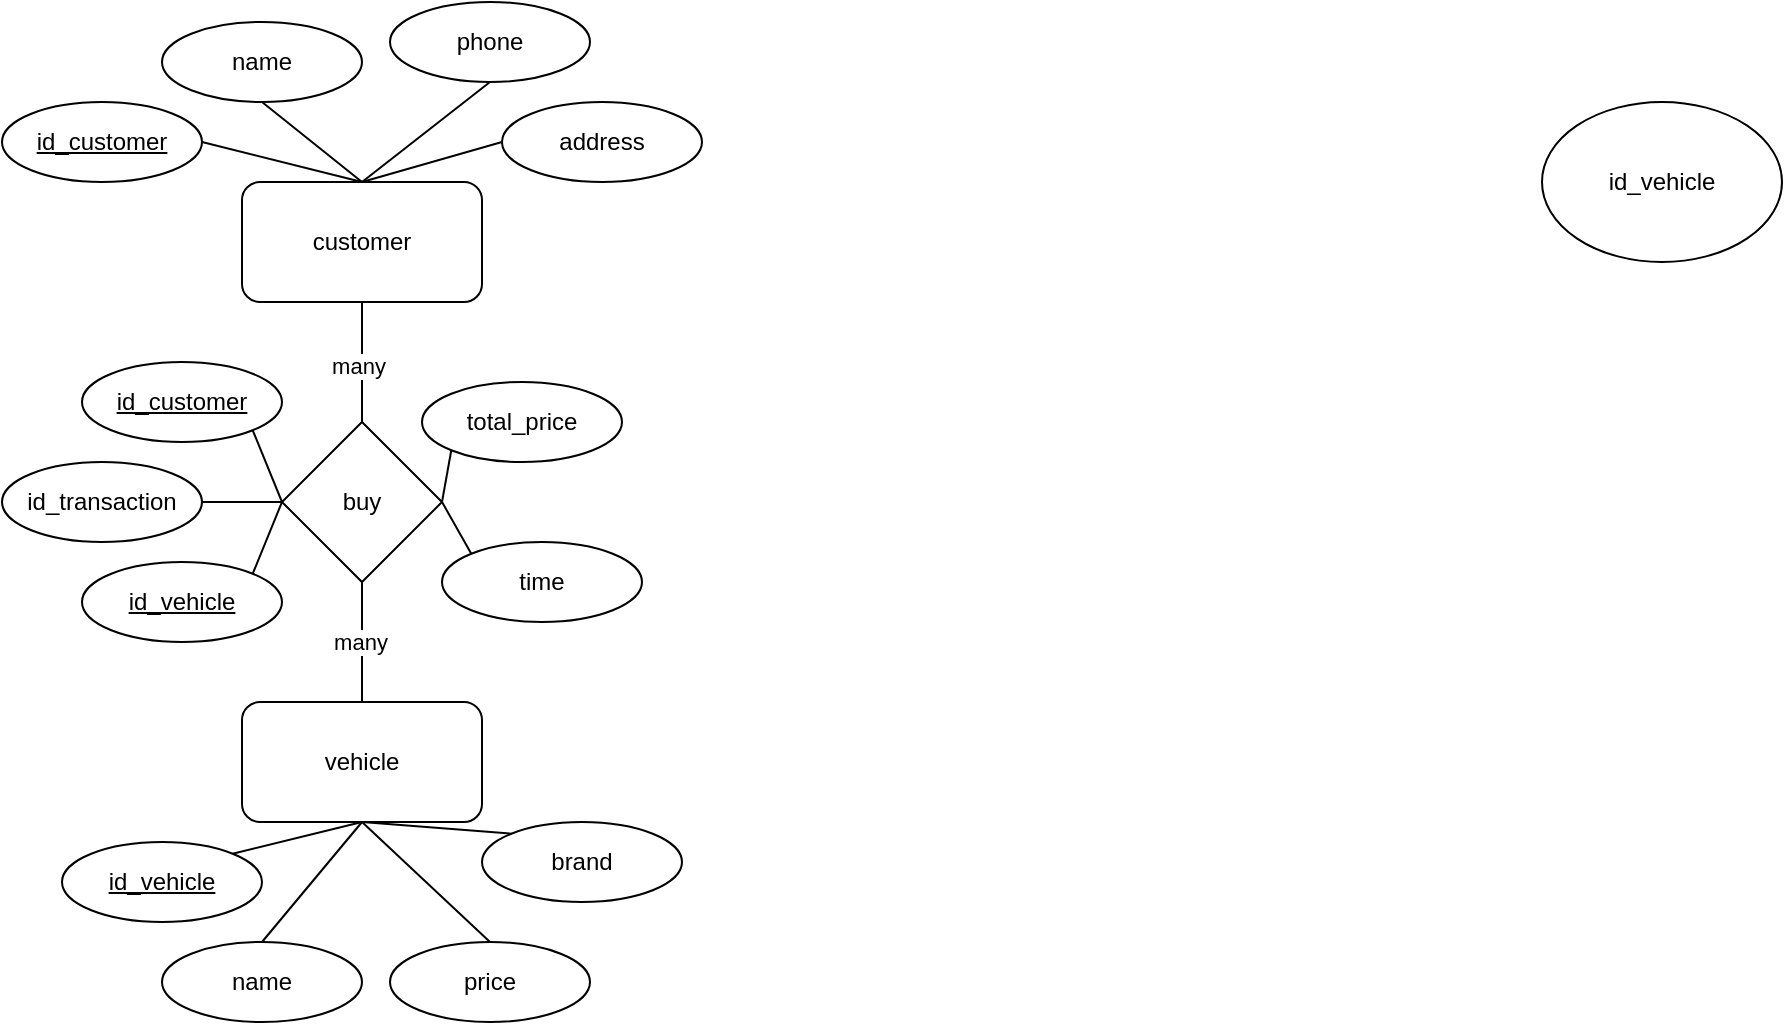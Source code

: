 <mxfile version="20.7.4" type="github">
  <diagram id="qGHHFNvSfQYYHGSqGbYn" name="Page-1">
    <mxGraphModel dx="741" dy="494" grid="1" gridSize="10" guides="1" tooltips="1" connect="1" arrows="1" fold="1" page="1" pageScale="1" pageWidth="827" pageHeight="1169" math="0" shadow="0">
      <root>
        <mxCell id="0" />
        <mxCell id="1" parent="0" />
        <mxCell id="mBEtbUJmRHuCKzwVinpD-1" value="customer" style="rounded=1;whiteSpace=wrap;html=1;" vertex="1" parent="1">
          <mxGeometry x="240" y="160" width="120" height="60" as="geometry" />
        </mxCell>
        <mxCell id="mBEtbUJmRHuCKzwVinpD-2" value="buy" style="rhombus;whiteSpace=wrap;html=1;" vertex="1" parent="1">
          <mxGeometry x="260" y="280" width="80" height="80" as="geometry" />
        </mxCell>
        <mxCell id="mBEtbUJmRHuCKzwVinpD-7" value="vehicle" style="rounded=1;whiteSpace=wrap;html=1;" vertex="1" parent="1">
          <mxGeometry x="240" y="420" width="120" height="60" as="geometry" />
        </mxCell>
        <mxCell id="mBEtbUJmRHuCKzwVinpD-9" value="name" style="ellipse;whiteSpace=wrap;html=1;" vertex="1" parent="1">
          <mxGeometry x="200" y="80" width="100" height="40" as="geometry" />
        </mxCell>
        <mxCell id="mBEtbUJmRHuCKzwVinpD-10" value="address" style="ellipse;whiteSpace=wrap;html=1;" vertex="1" parent="1">
          <mxGeometry x="370" y="120" width="100" height="40" as="geometry" />
        </mxCell>
        <mxCell id="mBEtbUJmRHuCKzwVinpD-13" value="" style="endArrow=none;html=1;rounded=0;exitX=0.5;exitY=0;exitDx=0;exitDy=0;entryX=0.5;entryY=1;entryDx=0;entryDy=0;" edge="1" parent="1" source="mBEtbUJmRHuCKzwVinpD-1" target="mBEtbUJmRHuCKzwVinpD-9">
          <mxGeometry width="50" height="50" relative="1" as="geometry">
            <mxPoint x="195" y="230" as="sourcePoint" />
            <mxPoint x="190" y="210" as="targetPoint" />
          </mxGeometry>
        </mxCell>
        <mxCell id="mBEtbUJmRHuCKzwVinpD-14" value="" style="endArrow=none;html=1;rounded=0;exitX=0;exitY=0.5;exitDx=0;exitDy=0;entryX=0.5;entryY=0;entryDx=0;entryDy=0;" edge="1" parent="1" source="mBEtbUJmRHuCKzwVinpD-10" target="mBEtbUJmRHuCKzwVinpD-1">
          <mxGeometry width="50" height="50" relative="1" as="geometry">
            <mxPoint x="350" y="290" as="sourcePoint" />
            <mxPoint x="400" y="240" as="targetPoint" />
          </mxGeometry>
        </mxCell>
        <mxCell id="mBEtbUJmRHuCKzwVinpD-16" value="" style="endArrow=none;html=1;rounded=0;entryX=0.5;entryY=0;entryDx=0;entryDy=0;exitX=0.5;exitY=1;exitDx=0;exitDy=0;" edge="1" parent="1" source="mBEtbUJmRHuCKzwVinpD-1" target="mBEtbUJmRHuCKzwVinpD-2">
          <mxGeometry width="50" height="50" relative="1" as="geometry">
            <mxPoint x="280" y="250" as="sourcePoint" />
            <mxPoint x="280" y="430" as="targetPoint" />
          </mxGeometry>
        </mxCell>
        <mxCell id="mBEtbUJmRHuCKzwVinpD-17" value="many" style="edgeLabel;html=1;align=center;verticalAlign=middle;resizable=0;points=[];" vertex="1" connectable="0" parent="mBEtbUJmRHuCKzwVinpD-16">
          <mxGeometry x="0.067" y="-2" relative="1" as="geometry">
            <mxPoint as="offset" />
          </mxGeometry>
        </mxCell>
        <mxCell id="mBEtbUJmRHuCKzwVinpD-18" value="" style="endArrow=none;html=1;rounded=0;entryX=0.5;entryY=0;entryDx=0;entryDy=0;exitX=0.5;exitY=1;exitDx=0;exitDy=0;" edge="1" parent="1" source="mBEtbUJmRHuCKzwVinpD-2" target="mBEtbUJmRHuCKzwVinpD-7">
          <mxGeometry width="50" height="50" relative="1" as="geometry">
            <mxPoint x="560" y="300.0" as="sourcePoint" />
            <mxPoint x="620" y="300" as="targetPoint" />
          </mxGeometry>
        </mxCell>
        <mxCell id="mBEtbUJmRHuCKzwVinpD-19" value="many" style="edgeLabel;html=1;align=center;verticalAlign=middle;resizable=0;points=[];" vertex="1" connectable="0" parent="mBEtbUJmRHuCKzwVinpD-18">
          <mxGeometry y="-1" relative="1" as="geometry">
            <mxPoint as="offset" />
          </mxGeometry>
        </mxCell>
        <mxCell id="mBEtbUJmRHuCKzwVinpD-20" value="name" style="ellipse;whiteSpace=wrap;html=1;" vertex="1" parent="1">
          <mxGeometry x="200" y="540" width="100" height="40" as="geometry" />
        </mxCell>
        <mxCell id="mBEtbUJmRHuCKzwVinpD-21" value="brand" style="ellipse;whiteSpace=wrap;html=1;" vertex="1" parent="1">
          <mxGeometry x="360" y="480" width="100" height="40" as="geometry" />
        </mxCell>
        <mxCell id="mBEtbUJmRHuCKzwVinpD-22" value="" style="endArrow=none;html=1;rounded=0;exitX=0.5;exitY=1;exitDx=0;exitDy=0;entryX=0.5;entryY=0;entryDx=0;entryDy=0;" edge="1" parent="1" source="mBEtbUJmRHuCKzwVinpD-7" target="mBEtbUJmRHuCKzwVinpD-20">
          <mxGeometry width="50" height="50" relative="1" as="geometry">
            <mxPoint x="200" y="500" as="sourcePoint" />
            <mxPoint x="250" y="450" as="targetPoint" />
          </mxGeometry>
        </mxCell>
        <mxCell id="mBEtbUJmRHuCKzwVinpD-23" value="" style="endArrow=none;html=1;rounded=0;entryX=0.5;entryY=1;entryDx=0;entryDy=0;exitX=0;exitY=0;exitDx=0;exitDy=0;" edge="1" parent="1" source="mBEtbUJmRHuCKzwVinpD-21" target="mBEtbUJmRHuCKzwVinpD-7">
          <mxGeometry width="50" height="50" relative="1" as="geometry">
            <mxPoint x="200" y="500" as="sourcePoint" />
            <mxPoint x="250" y="450" as="targetPoint" />
          </mxGeometry>
        </mxCell>
        <mxCell id="mBEtbUJmRHuCKzwVinpD-24" value="id_customer" style="ellipse;whiteSpace=wrap;html=1;fontStyle=4" vertex="1" parent="1">
          <mxGeometry x="120" y="120" width="100" height="40" as="geometry" />
        </mxCell>
        <mxCell id="mBEtbUJmRHuCKzwVinpD-25" value="id_vehicle" style="ellipse;whiteSpace=wrap;html=1;fontStyle=4" vertex="1" parent="1">
          <mxGeometry x="150" y="490" width="100" height="40" as="geometry" />
        </mxCell>
        <mxCell id="mBEtbUJmRHuCKzwVinpD-26" value="id_customer" style="ellipse;whiteSpace=wrap;html=1;fontStyle=4" vertex="1" parent="1">
          <mxGeometry x="160" y="250.0" width="100" height="40" as="geometry" />
        </mxCell>
        <mxCell id="mBEtbUJmRHuCKzwVinpD-27" value="id_vehicle" style="ellipse;whiteSpace=wrap;html=1;" vertex="1" parent="1">
          <mxGeometry x="890" y="120" width="120" height="80" as="geometry" />
        </mxCell>
        <mxCell id="mBEtbUJmRHuCKzwVinpD-28" value="" style="endArrow=none;html=1;rounded=0;exitX=0.5;exitY=0;exitDx=0;exitDy=0;entryX=1;entryY=0.5;entryDx=0;entryDy=0;" edge="1" parent="1" source="mBEtbUJmRHuCKzwVinpD-1" target="mBEtbUJmRHuCKzwVinpD-24">
          <mxGeometry width="50" height="50" relative="1" as="geometry">
            <mxPoint x="310" y="310" as="sourcePoint" />
            <mxPoint x="360" y="260" as="targetPoint" />
          </mxGeometry>
        </mxCell>
        <mxCell id="mBEtbUJmRHuCKzwVinpD-29" value="" style="endArrow=none;html=1;rounded=0;entryX=1;entryY=0;entryDx=0;entryDy=0;exitX=0.5;exitY=1;exitDx=0;exitDy=0;" edge="1" parent="1" source="mBEtbUJmRHuCKzwVinpD-7" target="mBEtbUJmRHuCKzwVinpD-25">
          <mxGeometry width="50" height="50" relative="1" as="geometry">
            <mxPoint x="290" y="500" as="sourcePoint" />
            <mxPoint x="340" y="450" as="targetPoint" />
          </mxGeometry>
        </mxCell>
        <mxCell id="mBEtbUJmRHuCKzwVinpD-30" value="id_vehicle" style="ellipse;whiteSpace=wrap;html=1;fontStyle=4" vertex="1" parent="1">
          <mxGeometry x="160" y="350" width="100" height="40" as="geometry" />
        </mxCell>
        <mxCell id="mBEtbUJmRHuCKzwVinpD-31" value="" style="endArrow=none;html=1;rounded=0;entryX=0;entryY=0.5;entryDx=0;entryDy=0;exitX=1;exitY=1;exitDx=0;exitDy=0;" edge="1" parent="1" source="mBEtbUJmRHuCKzwVinpD-26" target="mBEtbUJmRHuCKzwVinpD-2">
          <mxGeometry width="50" height="50" relative="1" as="geometry">
            <mxPoint x="270" y="373.96" as="sourcePoint" />
            <mxPoint x="320" y="323.96" as="targetPoint" />
          </mxGeometry>
        </mxCell>
        <mxCell id="mBEtbUJmRHuCKzwVinpD-32" value="" style="endArrow=none;html=1;rounded=0;exitX=0;exitY=0.5;exitDx=0;exitDy=0;entryX=1;entryY=0;entryDx=0;entryDy=0;" edge="1" parent="1" source="mBEtbUJmRHuCKzwVinpD-2" target="mBEtbUJmRHuCKzwVinpD-30">
          <mxGeometry width="50" height="50" relative="1" as="geometry">
            <mxPoint x="270" y="373.96" as="sourcePoint" />
            <mxPoint x="320" y="323.96" as="targetPoint" />
          </mxGeometry>
        </mxCell>
        <mxCell id="mBEtbUJmRHuCKzwVinpD-33" value="id_transaction" style="ellipse;whiteSpace=wrap;html=1;" vertex="1" parent="1">
          <mxGeometry x="120" y="300" width="100" height="40" as="geometry" />
        </mxCell>
        <mxCell id="mBEtbUJmRHuCKzwVinpD-34" value="time" style="ellipse;whiteSpace=wrap;html=1;" vertex="1" parent="1">
          <mxGeometry x="340" y="340" width="100" height="40" as="geometry" />
        </mxCell>
        <mxCell id="mBEtbUJmRHuCKzwVinpD-35" value="" style="endArrow=none;html=1;rounded=0;exitX=1;exitY=0.5;exitDx=0;exitDy=0;entryX=0;entryY=0.5;entryDx=0;entryDy=0;" edge="1" parent="1" source="mBEtbUJmRHuCKzwVinpD-33" target="mBEtbUJmRHuCKzwVinpD-2">
          <mxGeometry width="50" height="50" relative="1" as="geometry">
            <mxPoint x="280" y="563.96" as="sourcePoint" />
            <mxPoint x="300" y="363.96" as="targetPoint" />
          </mxGeometry>
        </mxCell>
        <mxCell id="mBEtbUJmRHuCKzwVinpD-36" value="" style="endArrow=none;html=1;rounded=0;exitX=1;exitY=0.5;exitDx=0;exitDy=0;entryX=0;entryY=0;entryDx=0;entryDy=0;" edge="1" parent="1" target="mBEtbUJmRHuCKzwVinpD-34" source="mBEtbUJmRHuCKzwVinpD-2">
          <mxGeometry width="50" height="50" relative="1" as="geometry">
            <mxPoint x="310" y="473.96" as="sourcePoint" />
            <mxPoint x="330" y="513.96" as="targetPoint" />
          </mxGeometry>
        </mxCell>
        <mxCell id="mBEtbUJmRHuCKzwVinpD-37" value="price" style="ellipse;whiteSpace=wrap;html=1;" vertex="1" parent="1">
          <mxGeometry x="314" y="540" width="100" height="40" as="geometry" />
        </mxCell>
        <mxCell id="mBEtbUJmRHuCKzwVinpD-38" value="" style="endArrow=none;html=1;rounded=0;exitX=0.5;exitY=0;exitDx=0;exitDy=0;entryX=0.5;entryY=1;entryDx=0;entryDy=0;" edge="1" parent="1" source="mBEtbUJmRHuCKzwVinpD-37" target="mBEtbUJmRHuCKzwVinpD-7">
          <mxGeometry width="50" height="50" relative="1" as="geometry">
            <mxPoint x="360" y="300" as="sourcePoint" />
            <mxPoint x="340" y="320" as="targetPoint" />
          </mxGeometry>
        </mxCell>
        <mxCell id="mBEtbUJmRHuCKzwVinpD-41" value="total_price" style="ellipse;whiteSpace=wrap;html=1;" vertex="1" parent="1">
          <mxGeometry x="330" y="260" width="100" height="40" as="geometry" />
        </mxCell>
        <mxCell id="mBEtbUJmRHuCKzwVinpD-42" value="" style="endArrow=none;html=1;rounded=0;exitX=0;exitY=1;exitDx=0;exitDy=0;" edge="1" parent="1" source="mBEtbUJmRHuCKzwVinpD-41">
          <mxGeometry width="50" height="50" relative="1" as="geometry">
            <mxPoint x="370" y="310" as="sourcePoint" />
            <mxPoint x="340" y="320" as="targetPoint" />
          </mxGeometry>
        </mxCell>
        <mxCell id="mBEtbUJmRHuCKzwVinpD-43" value="phone" style="ellipse;whiteSpace=wrap;html=1;" vertex="1" parent="1">
          <mxGeometry x="314" y="70" width="100" height="40" as="geometry" />
        </mxCell>
        <mxCell id="mBEtbUJmRHuCKzwVinpD-44" value="" style="endArrow=none;html=1;rounded=0;exitX=0.5;exitY=0;exitDx=0;exitDy=0;entryX=0.5;entryY=1;entryDx=0;entryDy=0;" edge="1" parent="1" target="mBEtbUJmRHuCKzwVinpD-43" source="mBEtbUJmRHuCKzwVinpD-1">
          <mxGeometry width="50" height="50" relative="1" as="geometry">
            <mxPoint x="414" y="110" as="sourcePoint" />
            <mxPoint x="304" y="160" as="targetPoint" />
          </mxGeometry>
        </mxCell>
      </root>
    </mxGraphModel>
  </diagram>
</mxfile>
